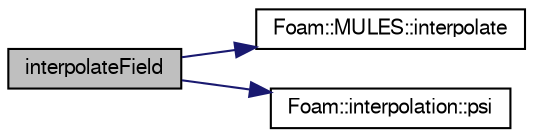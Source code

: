 digraph "interpolateField"
{
  bgcolor="transparent";
  edge [fontname="FreeSans",fontsize="10",labelfontname="FreeSans",labelfontsize="10"];
  node [fontname="FreeSans",fontsize="10",shape=record];
  rankdir="LR";
  Node351 [label="interpolateField",height=0.2,width=0.4,color="black", fillcolor="grey75", style="filled", fontcolor="black"];
  Node351 -> Node352 [color="midnightblue",fontsize="10",style="solid",fontname="FreeSans"];
  Node352 [label="Foam::MULES::interpolate",height=0.2,width=0.4,color="black",URL="$a21136.html#a4d62f21551985d814104861e7c1d9b4f"];
  Node351 -> Node353 [color="midnightblue",fontsize="10",style="solid",fontname="FreeSans"];
  Node353 [label="Foam::interpolation::psi",height=0.2,width=0.4,color="black",URL="$a22158.html#a746a21ead7ed7561097637595338028c",tooltip="Return the field to be interpolated. "];
}
